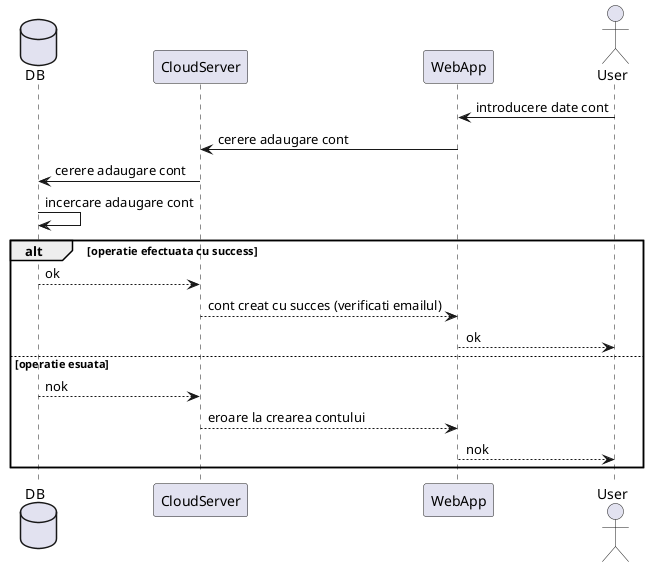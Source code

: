 @startuml adaugare_pacienti

database DB
participant CloudServer
participant WebApp
actor User

User -> WebApp: introducere date cont
WebApp -> CloudServer: cerere adaugare cont
CloudServer -> DB: cerere adaugare cont
DB -> DB: incercare adaugare cont

alt operatie efectuata cu success
    DB --> CloudServer: ok
    CloudServer --> WebApp: cont creat cu succes (verificati emailul)
    WebApp --> User: ok
else operatie esuata
    DB --> CloudServer: nok
    CloudServer --> WebApp: eroare la crearea contului
    WebApp --> User: nok
end

@enduml